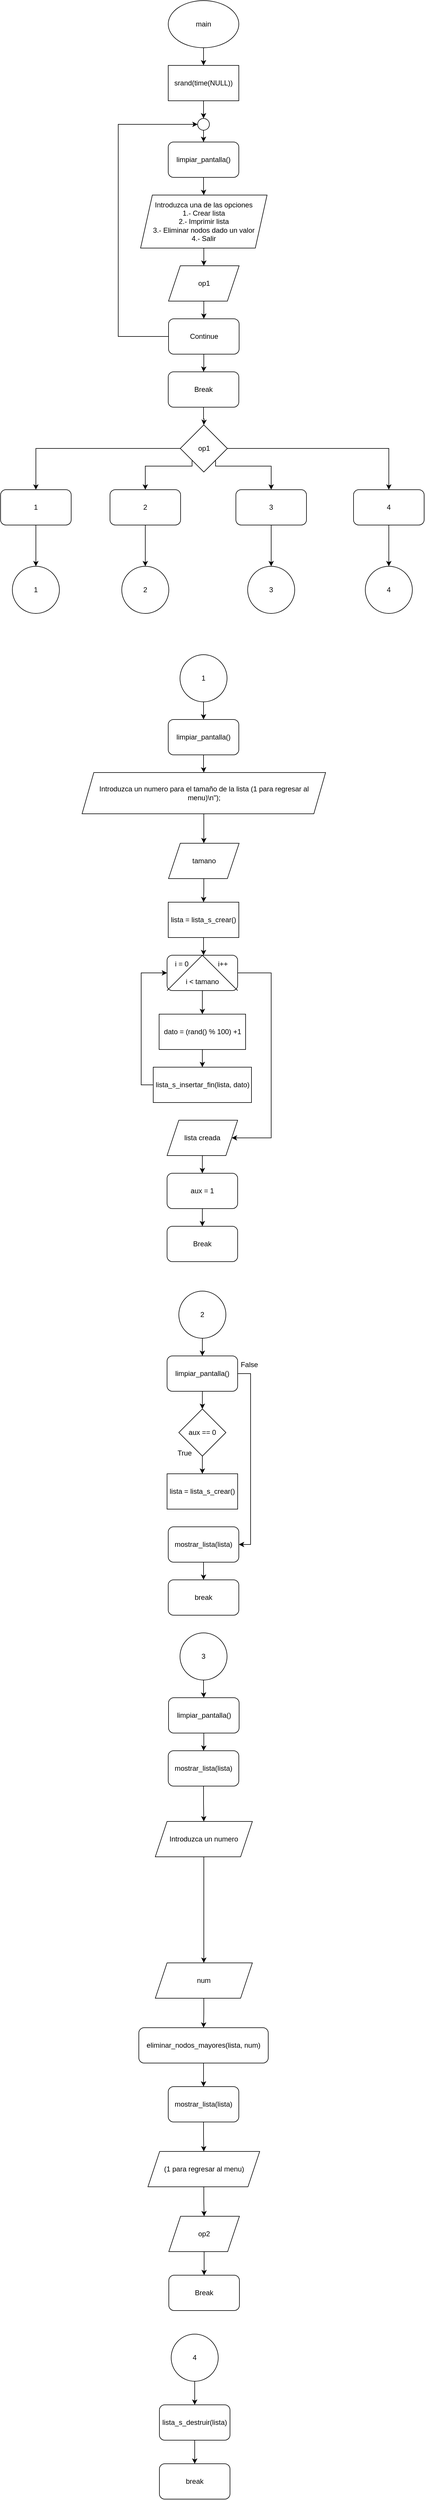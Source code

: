<mxfile version="26.0.13">
  <diagram name="Page-1" id="BQ-xQXfEWZ96B3WqzvJV">
    <mxGraphModel dx="499" dy="655" grid="1" gridSize="10" guides="1" tooltips="1" connect="1" arrows="1" fold="1" page="1" pageScale="1" pageWidth="850" pageHeight="1100" math="0" shadow="0">
      <root>
        <mxCell id="0" />
        <mxCell id="1" parent="0" />
        <mxCell id="1jdU3O2AD0-BS01FVecg-3" value="" style="edgeStyle=orthogonalEdgeStyle;rounded=0;orthogonalLoop=1;jettySize=auto;html=1;" edge="1" parent="1" source="1jdU3O2AD0-BS01FVecg-1" target="1jdU3O2AD0-BS01FVecg-2">
          <mxGeometry relative="1" as="geometry" />
        </mxCell>
        <mxCell id="1jdU3O2AD0-BS01FVecg-1" value="main" style="ellipse;whiteSpace=wrap;html=1;" vertex="1" parent="1">
          <mxGeometry x="365" y="40" width="120" height="80" as="geometry" />
        </mxCell>
        <mxCell id="1jdU3O2AD0-BS01FVecg-27" style="edgeStyle=orthogonalEdgeStyle;rounded=0;orthogonalLoop=1;jettySize=auto;html=1;entryX=0.5;entryY=0;entryDx=0;entryDy=0;" edge="1" parent="1" source="1jdU3O2AD0-BS01FVecg-2" target="1jdU3O2AD0-BS01FVecg-7">
          <mxGeometry relative="1" as="geometry" />
        </mxCell>
        <mxCell id="1jdU3O2AD0-BS01FVecg-2" value="srand(time(NULL))" style="whiteSpace=wrap;html=1;" vertex="1" parent="1">
          <mxGeometry x="365" y="150" width="120" height="60" as="geometry" />
        </mxCell>
        <mxCell id="1jdU3O2AD0-BS01FVecg-12" style="edgeStyle=orthogonalEdgeStyle;rounded=0;orthogonalLoop=1;jettySize=auto;html=1;entryX=0.5;entryY=0;entryDx=0;entryDy=0;" edge="1" parent="1" source="1jdU3O2AD0-BS01FVecg-7" target="1jdU3O2AD0-BS01FVecg-8">
          <mxGeometry relative="1" as="geometry" />
        </mxCell>
        <mxCell id="1jdU3O2AD0-BS01FVecg-7" value="" style="ellipse;whiteSpace=wrap;html=1;aspect=fixed;" vertex="1" parent="1">
          <mxGeometry x="415" y="240" width="20" height="20" as="geometry" />
        </mxCell>
        <mxCell id="1jdU3O2AD0-BS01FVecg-13" style="edgeStyle=orthogonalEdgeStyle;rounded=0;orthogonalLoop=1;jettySize=auto;html=1;exitX=0.5;exitY=1;exitDx=0;exitDy=0;" edge="1" parent="1" source="1jdU3O2AD0-BS01FVecg-8" target="1jdU3O2AD0-BS01FVecg-9">
          <mxGeometry relative="1" as="geometry" />
        </mxCell>
        <mxCell id="1jdU3O2AD0-BS01FVecg-8" value="limpiar_pantalla()" style="rounded=1;whiteSpace=wrap;html=1;" vertex="1" parent="1">
          <mxGeometry x="365" y="280" width="120" height="60" as="geometry" />
        </mxCell>
        <mxCell id="1jdU3O2AD0-BS01FVecg-21" style="edgeStyle=orthogonalEdgeStyle;rounded=0;orthogonalLoop=1;jettySize=auto;html=1;" edge="1" parent="1" source="1jdU3O2AD0-BS01FVecg-9" target="1jdU3O2AD0-BS01FVecg-14">
          <mxGeometry relative="1" as="geometry" />
        </mxCell>
        <mxCell id="1jdU3O2AD0-BS01FVecg-9" value="&lt;div&gt;Introduzca una de las opciones&lt;/div&gt;&lt;div&gt;1.- Crear lista&lt;/div&gt;&lt;div&gt;2.- Imprimir lista&lt;/div&gt;&lt;div&gt;3.- Eliminar nodos dado un valor&lt;/div&gt;&lt;div&gt;4.- Salir&lt;/div&gt;" style="shape=parallelogram;perimeter=parallelogramPerimeter;whiteSpace=wrap;html=1;fixedSize=1;" vertex="1" parent="1">
          <mxGeometry x="318" y="370" width="215" height="90" as="geometry" />
        </mxCell>
        <mxCell id="1jdU3O2AD0-BS01FVecg-22" style="edgeStyle=orthogonalEdgeStyle;rounded=0;orthogonalLoop=1;jettySize=auto;html=1;" edge="1" parent="1" source="1jdU3O2AD0-BS01FVecg-14" target="1jdU3O2AD0-BS01FVecg-19">
          <mxGeometry relative="1" as="geometry" />
        </mxCell>
        <mxCell id="1jdU3O2AD0-BS01FVecg-14" value="op1" style="shape=parallelogram;perimeter=parallelogramPerimeter;whiteSpace=wrap;html=1;fixedSize=1;" vertex="1" parent="1">
          <mxGeometry x="365.5" y="490" width="120" height="60" as="geometry" />
        </mxCell>
        <mxCell id="1jdU3O2AD0-BS01FVecg-25" style="edgeStyle=orthogonalEdgeStyle;rounded=0;orthogonalLoop=1;jettySize=auto;html=1;" edge="1" parent="1" source="1jdU3O2AD0-BS01FVecg-17">
          <mxGeometry relative="1" as="geometry">
            <mxPoint x="425.455" y="760.045" as="targetPoint" />
          </mxGeometry>
        </mxCell>
        <mxCell id="1jdU3O2AD0-BS01FVecg-17" value="Break" style="rounded=1;whiteSpace=wrap;html=1;" vertex="1" parent="1">
          <mxGeometry x="365" y="670" width="120" height="60" as="geometry" />
        </mxCell>
        <mxCell id="1jdU3O2AD0-BS01FVecg-20" style="edgeStyle=orthogonalEdgeStyle;rounded=0;orthogonalLoop=1;jettySize=auto;html=1;entryX=0;entryY=0.5;entryDx=0;entryDy=0;" edge="1" parent="1" source="1jdU3O2AD0-BS01FVecg-19" target="1jdU3O2AD0-BS01FVecg-7">
          <mxGeometry relative="1" as="geometry">
            <Array as="points">
              <mxPoint x="280" y="610" />
              <mxPoint x="280" y="250" />
            </Array>
          </mxGeometry>
        </mxCell>
        <mxCell id="1jdU3O2AD0-BS01FVecg-23" style="edgeStyle=orthogonalEdgeStyle;rounded=0;orthogonalLoop=1;jettySize=auto;html=1;" edge="1" parent="1" source="1jdU3O2AD0-BS01FVecg-19" target="1jdU3O2AD0-BS01FVecg-17">
          <mxGeometry relative="1" as="geometry" />
        </mxCell>
        <mxCell id="1jdU3O2AD0-BS01FVecg-19" value="Continue" style="rounded=1;whiteSpace=wrap;html=1;" vertex="1" parent="1">
          <mxGeometry x="365.5" y="580" width="120" height="60" as="geometry" />
        </mxCell>
        <mxCell id="1jdU3O2AD0-BS01FVecg-68" style="edgeStyle=orthogonalEdgeStyle;rounded=0;orthogonalLoop=1;jettySize=auto;html=1;entryX=0.5;entryY=0;entryDx=0;entryDy=0;" edge="1" parent="1" source="1jdU3O2AD0-BS01FVecg-24" target="1jdU3O2AD0-BS01FVecg-26">
          <mxGeometry relative="1" as="geometry" />
        </mxCell>
        <mxCell id="1jdU3O2AD0-BS01FVecg-69" style="edgeStyle=orthogonalEdgeStyle;rounded=0;orthogonalLoop=1;jettySize=auto;html=1;exitX=0;exitY=1;exitDx=0;exitDy=0;entryX=0.5;entryY=0;entryDx=0;entryDy=0;" edge="1" parent="1" source="1jdU3O2AD0-BS01FVecg-24" target="1jdU3O2AD0-BS01FVecg-28">
          <mxGeometry relative="1" as="geometry">
            <Array as="points">
              <mxPoint x="405" y="830" />
              <mxPoint x="326" y="830" />
            </Array>
          </mxGeometry>
        </mxCell>
        <mxCell id="1jdU3O2AD0-BS01FVecg-70" style="edgeStyle=orthogonalEdgeStyle;rounded=0;orthogonalLoop=1;jettySize=auto;html=1;exitX=1;exitY=1;exitDx=0;exitDy=0;entryX=0.5;entryY=0;entryDx=0;entryDy=0;" edge="1" parent="1" source="1jdU3O2AD0-BS01FVecg-24" target="1jdU3O2AD0-BS01FVecg-29">
          <mxGeometry relative="1" as="geometry">
            <Array as="points">
              <mxPoint x="445" y="830" />
              <mxPoint x="540" y="830" />
            </Array>
          </mxGeometry>
        </mxCell>
        <mxCell id="1jdU3O2AD0-BS01FVecg-71" style="edgeStyle=orthogonalEdgeStyle;rounded=0;orthogonalLoop=1;jettySize=auto;html=1;" edge="1" parent="1" source="1jdU3O2AD0-BS01FVecg-24" target="1jdU3O2AD0-BS01FVecg-30">
          <mxGeometry relative="1" as="geometry" />
        </mxCell>
        <mxCell id="1jdU3O2AD0-BS01FVecg-24" value="op1" style="rhombus;whiteSpace=wrap;html=1;" vertex="1" parent="1">
          <mxGeometry x="385.5" y="760" width="80" height="80" as="geometry" />
        </mxCell>
        <mxCell id="1jdU3O2AD0-BS01FVecg-32" value="" style="edgeStyle=orthogonalEdgeStyle;rounded=0;orthogonalLoop=1;jettySize=auto;html=1;" edge="1" parent="1" source="1jdU3O2AD0-BS01FVecg-26" target="1jdU3O2AD0-BS01FVecg-31">
          <mxGeometry relative="1" as="geometry" />
        </mxCell>
        <mxCell id="1jdU3O2AD0-BS01FVecg-26" value="1" style="rounded=1;whiteSpace=wrap;html=1;" vertex="1" parent="1">
          <mxGeometry x="80" y="870" width="120" height="60" as="geometry" />
        </mxCell>
        <mxCell id="1jdU3O2AD0-BS01FVecg-34" value="" style="edgeStyle=orthogonalEdgeStyle;rounded=0;orthogonalLoop=1;jettySize=auto;html=1;" edge="1" parent="1" source="1jdU3O2AD0-BS01FVecg-28" target="1jdU3O2AD0-BS01FVecg-33">
          <mxGeometry relative="1" as="geometry" />
        </mxCell>
        <mxCell id="1jdU3O2AD0-BS01FVecg-28" value="2" style="rounded=1;whiteSpace=wrap;html=1;" vertex="1" parent="1">
          <mxGeometry x="266" y="870" width="120" height="60" as="geometry" />
        </mxCell>
        <mxCell id="1jdU3O2AD0-BS01FVecg-36" value="" style="edgeStyle=orthogonalEdgeStyle;rounded=0;orthogonalLoop=1;jettySize=auto;html=1;" edge="1" parent="1" source="1jdU3O2AD0-BS01FVecg-29" target="1jdU3O2AD0-BS01FVecg-35">
          <mxGeometry relative="1" as="geometry" />
        </mxCell>
        <mxCell id="1jdU3O2AD0-BS01FVecg-29" value="3" style="rounded=1;whiteSpace=wrap;html=1;" vertex="1" parent="1">
          <mxGeometry x="480" y="870" width="120" height="60" as="geometry" />
        </mxCell>
        <mxCell id="1jdU3O2AD0-BS01FVecg-38" value="" style="edgeStyle=orthogonalEdgeStyle;rounded=0;orthogonalLoop=1;jettySize=auto;html=1;" edge="1" parent="1" source="1jdU3O2AD0-BS01FVecg-30" target="1jdU3O2AD0-BS01FVecg-37">
          <mxGeometry relative="1" as="geometry" />
        </mxCell>
        <mxCell id="1jdU3O2AD0-BS01FVecg-30" value="4" style="rounded=1;whiteSpace=wrap;html=1;" vertex="1" parent="1">
          <mxGeometry x="680" y="870" width="120" height="60" as="geometry" />
        </mxCell>
        <mxCell id="1jdU3O2AD0-BS01FVecg-31" value="1" style="ellipse;whiteSpace=wrap;html=1;rounded=1;" vertex="1" parent="1">
          <mxGeometry x="100" y="1000" width="80" height="80" as="geometry" />
        </mxCell>
        <mxCell id="1jdU3O2AD0-BS01FVecg-33" value="2" style="ellipse;whiteSpace=wrap;html=1;rounded=1;" vertex="1" parent="1">
          <mxGeometry x="286" y="1000" width="80" height="80" as="geometry" />
        </mxCell>
        <mxCell id="1jdU3O2AD0-BS01FVecg-35" value="3" style="ellipse;whiteSpace=wrap;html=1;rounded=1;" vertex="1" parent="1">
          <mxGeometry x="500" y="1000" width="80" height="80" as="geometry" />
        </mxCell>
        <mxCell id="1jdU3O2AD0-BS01FVecg-37" value="4" style="ellipse;whiteSpace=wrap;html=1;rounded=1;" vertex="1" parent="1">
          <mxGeometry x="700" y="1000" width="80" height="80" as="geometry" />
        </mxCell>
        <mxCell id="1jdU3O2AD0-BS01FVecg-41" value="" style="edgeStyle=orthogonalEdgeStyle;rounded=0;orthogonalLoop=1;jettySize=auto;html=1;" edge="1" parent="1" source="1jdU3O2AD0-BS01FVecg-39" target="1jdU3O2AD0-BS01FVecg-40">
          <mxGeometry relative="1" as="geometry" />
        </mxCell>
        <mxCell id="1jdU3O2AD0-BS01FVecg-39" value="1" style="ellipse;whiteSpace=wrap;html=1;aspect=fixed;" vertex="1" parent="1">
          <mxGeometry x="385" y="1150" width="80" height="80" as="geometry" />
        </mxCell>
        <mxCell id="1jdU3O2AD0-BS01FVecg-75" style="edgeStyle=orthogonalEdgeStyle;rounded=0;orthogonalLoop=1;jettySize=auto;html=1;exitX=0.5;exitY=1;exitDx=0;exitDy=0;" edge="1" parent="1" source="1jdU3O2AD0-BS01FVecg-40" target="1jdU3O2AD0-BS01FVecg-42">
          <mxGeometry relative="1" as="geometry" />
        </mxCell>
        <mxCell id="1jdU3O2AD0-BS01FVecg-40" value="limpiar_pantalla()" style="rounded=1;whiteSpace=wrap;html=1;" vertex="1" parent="1">
          <mxGeometry x="365" y="1260" width="120" height="60" as="geometry" />
        </mxCell>
        <mxCell id="1jdU3O2AD0-BS01FVecg-54" style="edgeStyle=orthogonalEdgeStyle;rounded=0;orthogonalLoop=1;jettySize=auto;html=1;" edge="1" parent="1" source="1jdU3O2AD0-BS01FVecg-42" target="1jdU3O2AD0-BS01FVecg-53">
          <mxGeometry relative="1" as="geometry" />
        </mxCell>
        <mxCell id="1jdU3O2AD0-BS01FVecg-42" value="Introduzca un numero para el tamaño de la lista (1 para regresar al menu)\n&quot;);" style="shape=parallelogram;perimeter=parallelogramPerimeter;whiteSpace=wrap;html=1;fixedSize=1;" vertex="1" parent="1">
          <mxGeometry x="218.5" y="1350" width="414" height="70" as="geometry" />
        </mxCell>
        <mxCell id="1jdU3O2AD0-BS01FVecg-56" style="edgeStyle=orthogonalEdgeStyle;rounded=0;orthogonalLoop=1;jettySize=auto;html=1;" edge="1" parent="1" source="1jdU3O2AD0-BS01FVecg-43">
          <mxGeometry relative="1" as="geometry">
            <mxPoint x="425" y="1660" as="targetPoint" />
          </mxGeometry>
        </mxCell>
        <mxCell id="1jdU3O2AD0-BS01FVecg-43" value="lista = lista_s_crear()" style="whiteSpace=wrap;html=1;" vertex="1" parent="1">
          <mxGeometry x="365" y="1570" width="120" height="60" as="geometry" />
        </mxCell>
        <mxCell id="1jdU3O2AD0-BS01FVecg-48" value="" style="group" vertex="1" connectable="0" parent="1">
          <mxGeometry x="363" y="1660" width="125" height="60" as="geometry" />
        </mxCell>
        <mxCell id="1jdU3O2AD0-BS01FVecg-45" value="" style="rounded=1;whiteSpace=wrap;html=1;" vertex="1" parent="1jdU3O2AD0-BS01FVecg-48">
          <mxGeometry width="120" height="60" as="geometry" />
        </mxCell>
        <mxCell id="1jdU3O2AD0-BS01FVecg-46" value="" style="endArrow=none;html=1;rounded=0;entryX=0.5;entryY=0;entryDx=0;entryDy=0;exitX=0;exitY=1;exitDx=0;exitDy=0;" edge="1" parent="1jdU3O2AD0-BS01FVecg-48" source="1jdU3O2AD0-BS01FVecg-45" target="1jdU3O2AD0-BS01FVecg-45">
          <mxGeometry width="50" height="50" relative="1" as="geometry">
            <mxPoint x="1" y="60" as="sourcePoint" />
            <mxPoint x="51" y="10" as="targetPoint" />
          </mxGeometry>
        </mxCell>
        <mxCell id="1jdU3O2AD0-BS01FVecg-47" value="" style="endArrow=none;html=1;rounded=0;entryX=0.5;entryY=0;entryDx=0;entryDy=0;exitX=1;exitY=1;exitDx=0;exitDy=0;" edge="1" parent="1jdU3O2AD0-BS01FVecg-48" source="1jdU3O2AD0-BS01FVecg-45" target="1jdU3O2AD0-BS01FVecg-45">
          <mxGeometry width="50" height="50" relative="1" as="geometry">
            <mxPoint x="11" y="70" as="sourcePoint" />
            <mxPoint x="70" y="10" as="targetPoint" />
          </mxGeometry>
        </mxCell>
        <mxCell id="1jdU3O2AD0-BS01FVecg-49" value="i = 0" style="text;html=1;align=center;verticalAlign=middle;whiteSpace=wrap;rounded=0;" vertex="1" parent="1jdU3O2AD0-BS01FVecg-48">
          <mxGeometry x="-5" width="60" height="30" as="geometry" />
        </mxCell>
        <mxCell id="1jdU3O2AD0-BS01FVecg-50" value="i &amp;lt; tamano" style="text;html=1;align=center;verticalAlign=middle;whiteSpace=wrap;rounded=0;" vertex="1" parent="1jdU3O2AD0-BS01FVecg-48">
          <mxGeometry x="30" y="30" width="60" height="30" as="geometry" />
        </mxCell>
        <mxCell id="1jdU3O2AD0-BS01FVecg-51" value="i++" style="text;html=1;align=center;verticalAlign=middle;whiteSpace=wrap;rounded=0;" vertex="1" parent="1jdU3O2AD0-BS01FVecg-48">
          <mxGeometry x="65" width="60" height="30" as="geometry" />
        </mxCell>
        <mxCell id="1jdU3O2AD0-BS01FVecg-55" style="edgeStyle=orthogonalEdgeStyle;rounded=0;orthogonalLoop=1;jettySize=auto;html=1;entryX=0.5;entryY=0;entryDx=0;entryDy=0;" edge="1" parent="1" source="1jdU3O2AD0-BS01FVecg-53" target="1jdU3O2AD0-BS01FVecg-43">
          <mxGeometry relative="1" as="geometry" />
        </mxCell>
        <mxCell id="1jdU3O2AD0-BS01FVecg-53" value="tamano" style="shape=parallelogram;perimeter=parallelogramPerimeter;whiteSpace=wrap;html=1;fixedSize=1;" vertex="1" parent="1">
          <mxGeometry x="365.5" y="1470" width="120" height="60" as="geometry" />
        </mxCell>
        <mxCell id="1jdU3O2AD0-BS01FVecg-60" value="" style="edgeStyle=orthogonalEdgeStyle;rounded=0;orthogonalLoop=1;jettySize=auto;html=1;" edge="1" parent="1" source="1jdU3O2AD0-BS01FVecg-57" target="1jdU3O2AD0-BS01FVecg-59">
          <mxGeometry relative="1" as="geometry" />
        </mxCell>
        <mxCell id="1jdU3O2AD0-BS01FVecg-57" value="dato = (rand() % 100) +1" style="whiteSpace=wrap;html=1;" vertex="1" parent="1">
          <mxGeometry x="349.5" y="1760" width="147" height="60" as="geometry" />
        </mxCell>
        <mxCell id="1jdU3O2AD0-BS01FVecg-58" value="" style="edgeStyle=orthogonalEdgeStyle;rounded=0;orthogonalLoop=1;jettySize=auto;html=1;" edge="1" parent="1" source="1jdU3O2AD0-BS01FVecg-50" target="1jdU3O2AD0-BS01FVecg-57">
          <mxGeometry relative="1" as="geometry" />
        </mxCell>
        <mxCell id="1jdU3O2AD0-BS01FVecg-61" style="edgeStyle=orthogonalEdgeStyle;rounded=0;orthogonalLoop=1;jettySize=auto;html=1;entryX=0;entryY=0.5;entryDx=0;entryDy=0;" edge="1" parent="1" source="1jdU3O2AD0-BS01FVecg-59" target="1jdU3O2AD0-BS01FVecg-45">
          <mxGeometry relative="1" as="geometry">
            <Array as="points">
              <mxPoint x="319" y="1880" />
              <mxPoint x="319" y="1690" />
            </Array>
          </mxGeometry>
        </mxCell>
        <mxCell id="1jdU3O2AD0-BS01FVecg-59" value="lista_s_insertar_fin(lista, dato)" style="whiteSpace=wrap;html=1;" vertex="1" parent="1">
          <mxGeometry x="339.5" y="1850" width="167" height="60" as="geometry" />
        </mxCell>
        <mxCell id="1jdU3O2AD0-BS01FVecg-65" value="" style="edgeStyle=orthogonalEdgeStyle;rounded=0;orthogonalLoop=1;jettySize=auto;html=1;" edge="1" parent="1" source="1jdU3O2AD0-BS01FVecg-63" target="1jdU3O2AD0-BS01FVecg-64">
          <mxGeometry relative="1" as="geometry" />
        </mxCell>
        <mxCell id="1jdU3O2AD0-BS01FVecg-63" value="lista creada" style="shape=parallelogram;perimeter=parallelogramPerimeter;whiteSpace=wrap;html=1;fixedSize=1;" vertex="1" parent="1">
          <mxGeometry x="363" y="1940" width="120" height="60" as="geometry" />
        </mxCell>
        <mxCell id="1jdU3O2AD0-BS01FVecg-62" style="edgeStyle=orthogonalEdgeStyle;rounded=0;orthogonalLoop=1;jettySize=auto;html=1;exitX=1;exitY=0.5;exitDx=0;exitDy=0;" edge="1" parent="1" source="1jdU3O2AD0-BS01FVecg-45" target="1jdU3O2AD0-BS01FVecg-63">
          <mxGeometry relative="1" as="geometry">
            <mxPoint x="410" y="1950" as="targetPoint" />
            <Array as="points">
              <mxPoint x="540" y="1690" />
              <mxPoint x="540" y="1970" />
            </Array>
          </mxGeometry>
        </mxCell>
        <mxCell id="1jdU3O2AD0-BS01FVecg-67" style="edgeStyle=orthogonalEdgeStyle;rounded=0;orthogonalLoop=1;jettySize=auto;html=1;entryX=0.5;entryY=0;entryDx=0;entryDy=0;" edge="1" parent="1" source="1jdU3O2AD0-BS01FVecg-64" target="1jdU3O2AD0-BS01FVecg-66">
          <mxGeometry relative="1" as="geometry" />
        </mxCell>
        <mxCell id="1jdU3O2AD0-BS01FVecg-64" value="aux = 1" style="rounded=1;whiteSpace=wrap;html=1;" vertex="1" parent="1">
          <mxGeometry x="363" y="2030" width="120" height="60" as="geometry" />
        </mxCell>
        <mxCell id="1jdU3O2AD0-BS01FVecg-66" value="Break" style="rounded=1;whiteSpace=wrap;html=1;" vertex="1" parent="1">
          <mxGeometry x="363" y="2120" width="120" height="60" as="geometry" />
        </mxCell>
        <mxCell id="1jdU3O2AD0-BS01FVecg-77" style="edgeStyle=orthogonalEdgeStyle;rounded=0;orthogonalLoop=1;jettySize=auto;html=1;" edge="1" parent="1" source="1jdU3O2AD0-BS01FVecg-72" target="1jdU3O2AD0-BS01FVecg-76">
          <mxGeometry relative="1" as="geometry" />
        </mxCell>
        <mxCell id="1jdU3O2AD0-BS01FVecg-72" value="2" style="ellipse;whiteSpace=wrap;html=1;aspect=fixed;" vertex="1" parent="1">
          <mxGeometry x="383" y="2230" width="80" height="80" as="geometry" />
        </mxCell>
        <mxCell id="1jdU3O2AD0-BS01FVecg-79" style="edgeStyle=orthogonalEdgeStyle;rounded=0;orthogonalLoop=1;jettySize=auto;html=1;" edge="1" parent="1" source="1jdU3O2AD0-BS01FVecg-76" target="1jdU3O2AD0-BS01FVecg-78">
          <mxGeometry relative="1" as="geometry" />
        </mxCell>
        <mxCell id="1jdU3O2AD0-BS01FVecg-84" style="edgeStyle=orthogonalEdgeStyle;rounded=0;orthogonalLoop=1;jettySize=auto;html=1;entryX=1;entryY=0.5;entryDx=0;entryDy=0;" edge="1" parent="1" source="1jdU3O2AD0-BS01FVecg-76" target="1jdU3O2AD0-BS01FVecg-83">
          <mxGeometry relative="1" as="geometry">
            <Array as="points">
              <mxPoint x="505" y="2370" />
              <mxPoint x="505" y="2660" />
            </Array>
          </mxGeometry>
        </mxCell>
        <mxCell id="1jdU3O2AD0-BS01FVecg-76" value="limpiar_pantalla()" style="rounded=1;whiteSpace=wrap;html=1;" vertex="1" parent="1">
          <mxGeometry x="363" y="2340" width="120" height="60" as="geometry" />
        </mxCell>
        <mxCell id="1jdU3O2AD0-BS01FVecg-81" value="" style="edgeStyle=orthogonalEdgeStyle;rounded=0;orthogonalLoop=1;jettySize=auto;html=1;" edge="1" parent="1" source="1jdU3O2AD0-BS01FVecg-78" target="1jdU3O2AD0-BS01FVecg-80">
          <mxGeometry relative="1" as="geometry" />
        </mxCell>
        <mxCell id="1jdU3O2AD0-BS01FVecg-78" value="aux == 0" style="rhombus;whiteSpace=wrap;html=1;" vertex="1" parent="1">
          <mxGeometry x="383" y="2430" width="80" height="80" as="geometry" />
        </mxCell>
        <mxCell id="1jdU3O2AD0-BS01FVecg-80" value="lista = lista_s_crear()" style="whiteSpace=wrap;html=1;" vertex="1" parent="1">
          <mxGeometry x="363" y="2540" width="120" height="60" as="geometry" />
        </mxCell>
        <mxCell id="1jdU3O2AD0-BS01FVecg-82" value="True" style="text;html=1;align=center;verticalAlign=middle;whiteSpace=wrap;rounded=0;" vertex="1" parent="1">
          <mxGeometry x="363" y="2490" width="60" height="30" as="geometry" />
        </mxCell>
        <mxCell id="1jdU3O2AD0-BS01FVecg-87" value="" style="edgeStyle=orthogonalEdgeStyle;rounded=0;orthogonalLoop=1;jettySize=auto;html=1;" edge="1" parent="1" source="1jdU3O2AD0-BS01FVecg-83" target="1jdU3O2AD0-BS01FVecg-86">
          <mxGeometry relative="1" as="geometry" />
        </mxCell>
        <mxCell id="1jdU3O2AD0-BS01FVecg-83" value="mostrar_lista(lista)" style="rounded=1;whiteSpace=wrap;html=1;" vertex="1" parent="1">
          <mxGeometry x="365" y="2630" width="120" height="60" as="geometry" />
        </mxCell>
        <mxCell id="1jdU3O2AD0-BS01FVecg-85" value="False" style="text;html=1;align=center;verticalAlign=middle;whiteSpace=wrap;rounded=0;" vertex="1" parent="1">
          <mxGeometry x="473" y="2340" width="60" height="30" as="geometry" />
        </mxCell>
        <mxCell id="1jdU3O2AD0-BS01FVecg-86" value="break" style="whiteSpace=wrap;html=1;rounded=1;" vertex="1" parent="1">
          <mxGeometry x="365" y="2720" width="120" height="60" as="geometry" />
        </mxCell>
        <mxCell id="1jdU3O2AD0-BS01FVecg-90" style="edgeStyle=orthogonalEdgeStyle;rounded=0;orthogonalLoop=1;jettySize=auto;html=1;" edge="1" parent="1" source="1jdU3O2AD0-BS01FVecg-88" target="1jdU3O2AD0-BS01FVecg-89">
          <mxGeometry relative="1" as="geometry" />
        </mxCell>
        <mxCell id="1jdU3O2AD0-BS01FVecg-88" value="3" style="ellipse;whiteSpace=wrap;html=1;aspect=fixed;" vertex="1" parent="1">
          <mxGeometry x="385" y="2810" width="80" height="80" as="geometry" />
        </mxCell>
        <mxCell id="1jdU3O2AD0-BS01FVecg-92" style="edgeStyle=orthogonalEdgeStyle;rounded=0;orthogonalLoop=1;jettySize=auto;html=1;" edge="1" parent="1" source="1jdU3O2AD0-BS01FVecg-89" target="1jdU3O2AD0-BS01FVecg-91">
          <mxGeometry relative="1" as="geometry" />
        </mxCell>
        <mxCell id="1jdU3O2AD0-BS01FVecg-89" value="limpiar_pantalla()" style="rounded=1;whiteSpace=wrap;html=1;" vertex="1" parent="1">
          <mxGeometry x="365.5" y="2920" width="120" height="60" as="geometry" />
        </mxCell>
        <mxCell id="1jdU3O2AD0-BS01FVecg-107" style="edgeStyle=orthogonalEdgeStyle;rounded=0;orthogonalLoop=1;jettySize=auto;html=1;" edge="1" parent="1" source="1jdU3O2AD0-BS01FVecg-91" target="1jdU3O2AD0-BS01FVecg-94">
          <mxGeometry relative="1" as="geometry" />
        </mxCell>
        <mxCell id="1jdU3O2AD0-BS01FVecg-91" value="mostrar_lista(lista)" style="rounded=1;whiteSpace=wrap;html=1;" vertex="1" parent="1">
          <mxGeometry x="365" y="3010" width="120" height="60" as="geometry" />
        </mxCell>
        <mxCell id="1jdU3O2AD0-BS01FVecg-97" value="" style="edgeStyle=orthogonalEdgeStyle;rounded=0;orthogonalLoop=1;jettySize=auto;html=1;" edge="1" parent="1" source="1jdU3O2AD0-BS01FVecg-94" target="1jdU3O2AD0-BS01FVecg-96">
          <mxGeometry relative="1" as="geometry" />
        </mxCell>
        <mxCell id="1jdU3O2AD0-BS01FVecg-94" value="Introduzca un numero" style="shape=parallelogram;perimeter=parallelogramPerimeter;whiteSpace=wrap;html=1;fixedSize=1;" vertex="1" parent="1">
          <mxGeometry x="343" y="3130" width="165" height="60" as="geometry" />
        </mxCell>
        <mxCell id="1jdU3O2AD0-BS01FVecg-103" style="edgeStyle=orthogonalEdgeStyle;rounded=0;orthogonalLoop=1;jettySize=auto;html=1;" edge="1" parent="1" source="1jdU3O2AD0-BS01FVecg-96" target="1jdU3O2AD0-BS01FVecg-100">
          <mxGeometry relative="1" as="geometry" />
        </mxCell>
        <mxCell id="1jdU3O2AD0-BS01FVecg-96" value="num" style="shape=parallelogram;perimeter=parallelogramPerimeter;whiteSpace=wrap;html=1;fixedSize=1;" vertex="1" parent="1">
          <mxGeometry x="343" y="3370" width="165" height="60" as="geometry" />
        </mxCell>
        <mxCell id="1jdU3O2AD0-BS01FVecg-105" style="edgeStyle=orthogonalEdgeStyle;rounded=0;orthogonalLoop=1;jettySize=auto;html=1;" edge="1" parent="1" source="1jdU3O2AD0-BS01FVecg-100" target="1jdU3O2AD0-BS01FVecg-104">
          <mxGeometry relative="1" as="geometry" />
        </mxCell>
        <mxCell id="1jdU3O2AD0-BS01FVecg-100" value="eliminar_nodos_mayores(lista, num)" style="rounded=1;whiteSpace=wrap;html=1;" vertex="1" parent="1">
          <mxGeometry x="315" y="3480" width="220" height="60" as="geometry" />
        </mxCell>
        <mxCell id="1jdU3O2AD0-BS01FVecg-108" style="edgeStyle=orthogonalEdgeStyle;rounded=0;orthogonalLoop=1;jettySize=auto;html=1;" edge="1" parent="1" source="1jdU3O2AD0-BS01FVecg-104" target="1jdU3O2AD0-BS01FVecg-106">
          <mxGeometry relative="1" as="geometry" />
        </mxCell>
        <mxCell id="1jdU3O2AD0-BS01FVecg-104" value="mostrar_lista(lista)" style="rounded=1;whiteSpace=wrap;html=1;" vertex="1" parent="1">
          <mxGeometry x="365" y="3580" width="120" height="60" as="geometry" />
        </mxCell>
        <mxCell id="1jdU3O2AD0-BS01FVecg-110" style="edgeStyle=orthogonalEdgeStyle;rounded=0;orthogonalLoop=1;jettySize=auto;html=1;" edge="1" parent="1" source="1jdU3O2AD0-BS01FVecg-106" target="1jdU3O2AD0-BS01FVecg-109">
          <mxGeometry relative="1" as="geometry" />
        </mxCell>
        <mxCell id="1jdU3O2AD0-BS01FVecg-106" value="(1 para regresar al menu)" style="shape=parallelogram;perimeter=parallelogramPerimeter;whiteSpace=wrap;html=1;fixedSize=1;" vertex="1" parent="1">
          <mxGeometry x="330.5" y="3690" width="190" height="60" as="geometry" />
        </mxCell>
        <mxCell id="1jdU3O2AD0-BS01FVecg-112" style="edgeStyle=orthogonalEdgeStyle;rounded=0;orthogonalLoop=1;jettySize=auto;html=1;" edge="1" parent="1" source="1jdU3O2AD0-BS01FVecg-109" target="1jdU3O2AD0-BS01FVecg-111">
          <mxGeometry relative="1" as="geometry" />
        </mxCell>
        <mxCell id="1jdU3O2AD0-BS01FVecg-109" value="op2" style="shape=parallelogram;perimeter=parallelogramPerimeter;whiteSpace=wrap;html=1;fixedSize=1;" vertex="1" parent="1">
          <mxGeometry x="366" y="3800" width="120" height="60" as="geometry" />
        </mxCell>
        <mxCell id="1jdU3O2AD0-BS01FVecg-111" value="Break" style="rounded=1;whiteSpace=wrap;html=1;" vertex="1" parent="1">
          <mxGeometry x="366" y="3900" width="120" height="60" as="geometry" />
        </mxCell>
        <mxCell id="1jdU3O2AD0-BS01FVecg-115" style="edgeStyle=orthogonalEdgeStyle;rounded=0;orthogonalLoop=1;jettySize=auto;html=1;" edge="1" parent="1" source="1jdU3O2AD0-BS01FVecg-113" target="1jdU3O2AD0-BS01FVecg-114">
          <mxGeometry relative="1" as="geometry" />
        </mxCell>
        <mxCell id="1jdU3O2AD0-BS01FVecg-113" value="4" style="ellipse;whiteSpace=wrap;html=1;aspect=fixed;" vertex="1" parent="1">
          <mxGeometry x="370" y="4000" width="80" height="80" as="geometry" />
        </mxCell>
        <mxCell id="1jdU3O2AD0-BS01FVecg-117" value="" style="edgeStyle=orthogonalEdgeStyle;rounded=0;orthogonalLoop=1;jettySize=auto;html=1;" edge="1" parent="1" source="1jdU3O2AD0-BS01FVecg-114" target="1jdU3O2AD0-BS01FVecg-116">
          <mxGeometry relative="1" as="geometry" />
        </mxCell>
        <mxCell id="1jdU3O2AD0-BS01FVecg-114" value="lista_s_destruir(lista)" style="rounded=1;whiteSpace=wrap;html=1;" vertex="1" parent="1">
          <mxGeometry x="350" y="4120" width="120" height="60" as="geometry" />
        </mxCell>
        <mxCell id="1jdU3O2AD0-BS01FVecg-116" value="break" style="whiteSpace=wrap;html=1;rounded=1;" vertex="1" parent="1">
          <mxGeometry x="350" y="4220" width="120" height="60" as="geometry" />
        </mxCell>
      </root>
    </mxGraphModel>
  </diagram>
</mxfile>
